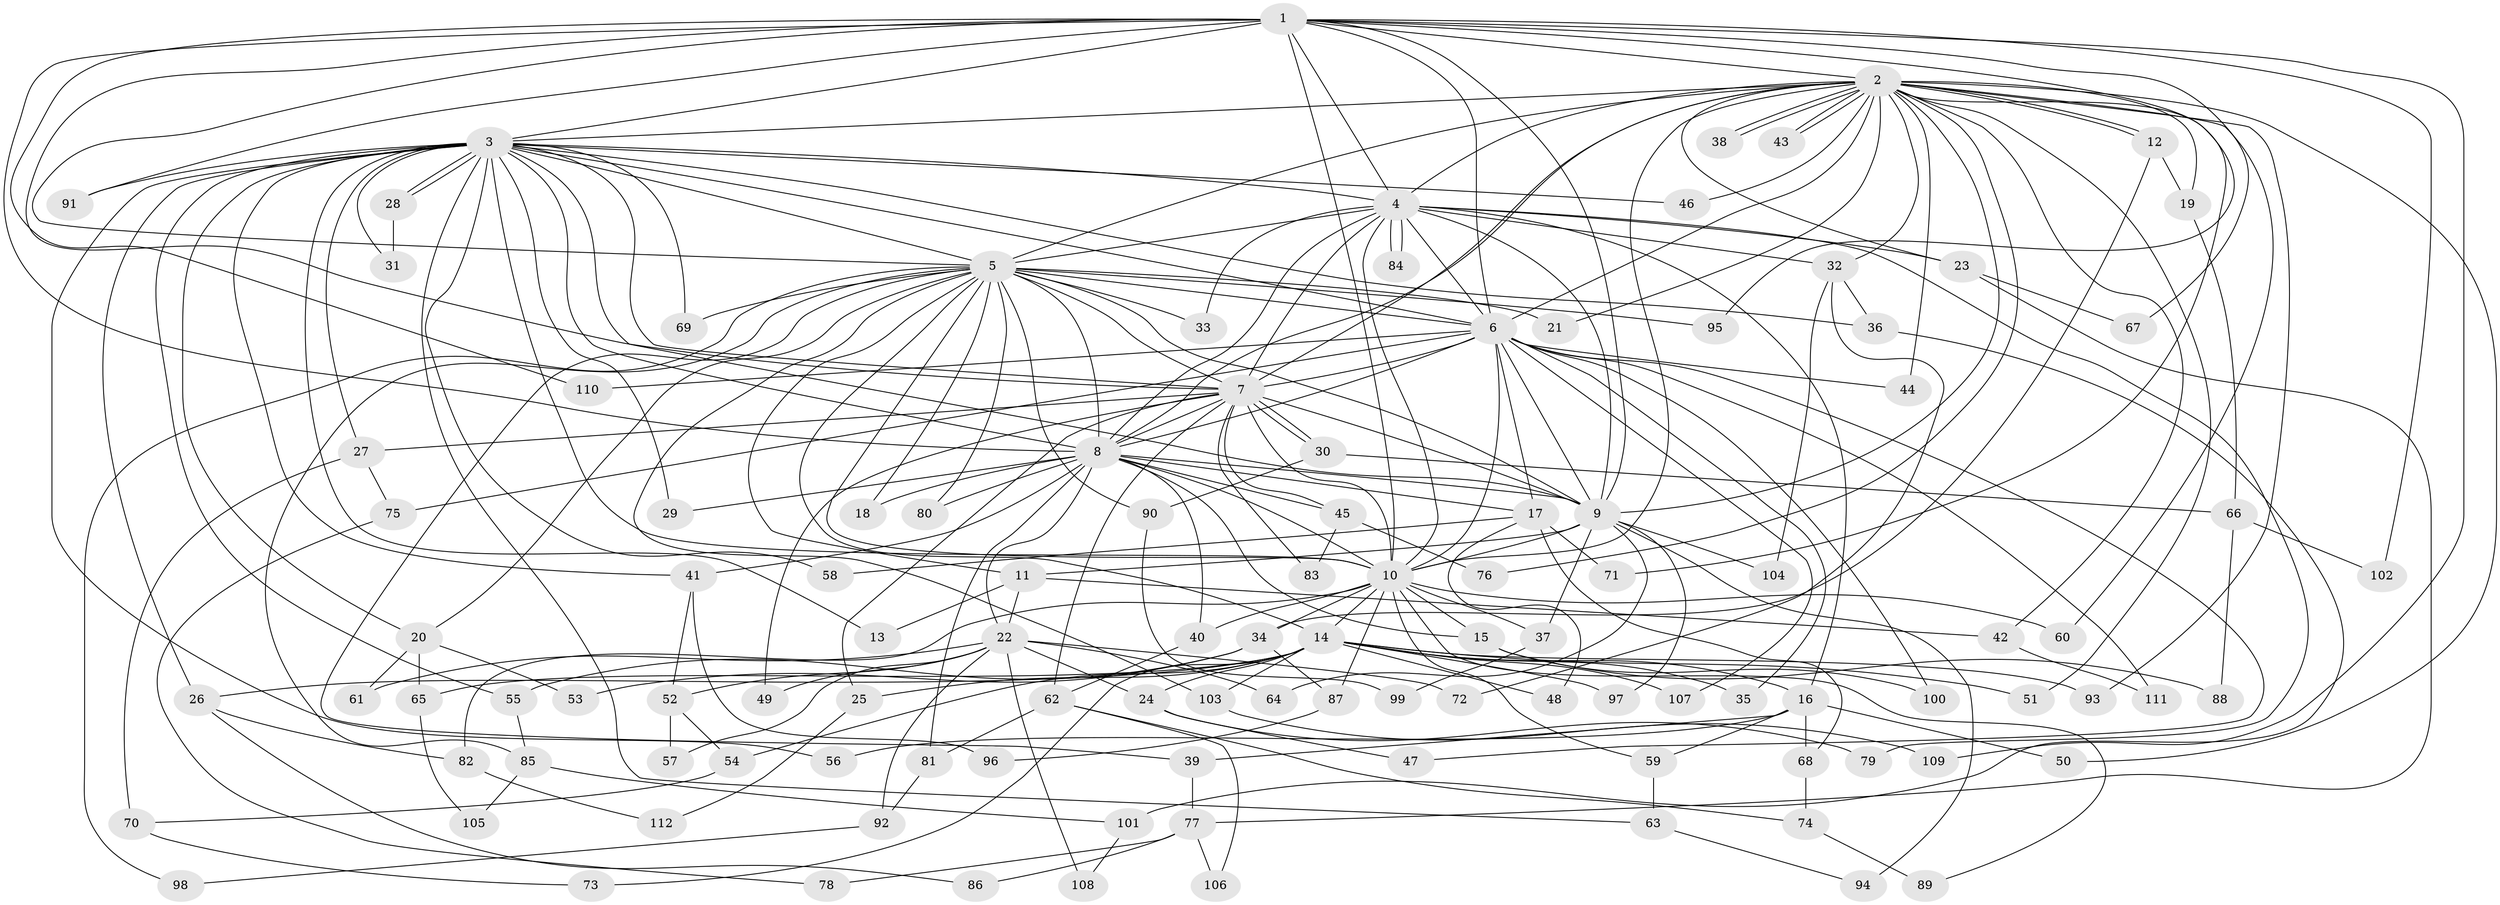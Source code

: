 // coarse degree distribution, {17: 0.012195121951219513, 24: 0.024390243902439025, 28: 0.012195121951219513, 19: 0.012195121951219513, 16: 0.024390243902439025, 12: 0.012195121951219513, 6: 0.036585365853658534, 7: 0.012195121951219513, 2: 0.4878048780487805, 3: 0.17073170731707318, 8: 0.012195121951219513, 5: 0.06097560975609756, 11: 0.012195121951219513, 4: 0.0975609756097561, 1: 0.012195121951219513}
// Generated by graph-tools (version 1.1) at 2025/23/03/03/25 07:23:45]
// undirected, 112 vertices, 249 edges
graph export_dot {
graph [start="1"]
  node [color=gray90,style=filled];
  1;
  2;
  3;
  4;
  5;
  6;
  7;
  8;
  9;
  10;
  11;
  12;
  13;
  14;
  15;
  16;
  17;
  18;
  19;
  20;
  21;
  22;
  23;
  24;
  25;
  26;
  27;
  28;
  29;
  30;
  31;
  32;
  33;
  34;
  35;
  36;
  37;
  38;
  39;
  40;
  41;
  42;
  43;
  44;
  45;
  46;
  47;
  48;
  49;
  50;
  51;
  52;
  53;
  54;
  55;
  56;
  57;
  58;
  59;
  60;
  61;
  62;
  63;
  64;
  65;
  66;
  67;
  68;
  69;
  70;
  71;
  72;
  73;
  74;
  75;
  76;
  77;
  78;
  79;
  80;
  81;
  82;
  83;
  84;
  85;
  86;
  87;
  88;
  89;
  90;
  91;
  92;
  93;
  94;
  95;
  96;
  97;
  98;
  99;
  100;
  101;
  102;
  103;
  104;
  105;
  106;
  107;
  108;
  109;
  110;
  111;
  112;
  1 -- 2;
  1 -- 3;
  1 -- 4;
  1 -- 5;
  1 -- 6;
  1 -- 7;
  1 -- 8;
  1 -- 9;
  1 -- 10;
  1 -- 67;
  1 -- 91;
  1 -- 95;
  1 -- 102;
  1 -- 109;
  1 -- 110;
  2 -- 3;
  2 -- 4;
  2 -- 5;
  2 -- 6;
  2 -- 7;
  2 -- 8;
  2 -- 9;
  2 -- 10;
  2 -- 12;
  2 -- 12;
  2 -- 19;
  2 -- 21;
  2 -- 23;
  2 -- 32;
  2 -- 38;
  2 -- 38;
  2 -- 42;
  2 -- 43;
  2 -- 43;
  2 -- 44;
  2 -- 46;
  2 -- 50;
  2 -- 51;
  2 -- 60;
  2 -- 71;
  2 -- 76;
  2 -- 93;
  3 -- 4;
  3 -- 5;
  3 -- 6;
  3 -- 7;
  3 -- 8;
  3 -- 9;
  3 -- 10;
  3 -- 13;
  3 -- 20;
  3 -- 26;
  3 -- 27;
  3 -- 28;
  3 -- 28;
  3 -- 29;
  3 -- 31;
  3 -- 36;
  3 -- 41;
  3 -- 46;
  3 -- 55;
  3 -- 56;
  3 -- 58;
  3 -- 63;
  3 -- 69;
  3 -- 91;
  4 -- 5;
  4 -- 6;
  4 -- 7;
  4 -- 8;
  4 -- 9;
  4 -- 10;
  4 -- 16;
  4 -- 23;
  4 -- 32;
  4 -- 33;
  4 -- 79;
  4 -- 84;
  4 -- 84;
  5 -- 6;
  5 -- 7;
  5 -- 8;
  5 -- 9;
  5 -- 10;
  5 -- 11;
  5 -- 14;
  5 -- 18;
  5 -- 20;
  5 -- 21;
  5 -- 33;
  5 -- 39;
  5 -- 69;
  5 -- 80;
  5 -- 85;
  5 -- 90;
  5 -- 95;
  5 -- 98;
  5 -- 103;
  6 -- 7;
  6 -- 8;
  6 -- 9;
  6 -- 10;
  6 -- 17;
  6 -- 35;
  6 -- 44;
  6 -- 47;
  6 -- 75;
  6 -- 100;
  6 -- 107;
  6 -- 110;
  6 -- 111;
  7 -- 8;
  7 -- 9;
  7 -- 10;
  7 -- 25;
  7 -- 27;
  7 -- 30;
  7 -- 30;
  7 -- 45;
  7 -- 49;
  7 -- 62;
  7 -- 83;
  8 -- 9;
  8 -- 10;
  8 -- 15;
  8 -- 17;
  8 -- 18;
  8 -- 22;
  8 -- 29;
  8 -- 40;
  8 -- 41;
  8 -- 45;
  8 -- 80;
  8 -- 81;
  9 -- 10;
  9 -- 11;
  9 -- 37;
  9 -- 64;
  9 -- 94;
  9 -- 97;
  9 -- 104;
  10 -- 14;
  10 -- 15;
  10 -- 34;
  10 -- 37;
  10 -- 40;
  10 -- 59;
  10 -- 60;
  10 -- 82;
  10 -- 87;
  10 -- 89;
  11 -- 13;
  11 -- 22;
  11 -- 42;
  12 -- 19;
  12 -- 34;
  14 -- 16;
  14 -- 24;
  14 -- 25;
  14 -- 26;
  14 -- 35;
  14 -- 48;
  14 -- 51;
  14 -- 54;
  14 -- 65;
  14 -- 73;
  14 -- 93;
  14 -- 97;
  14 -- 103;
  14 -- 107;
  15 -- 88;
  15 -- 100;
  16 -- 39;
  16 -- 50;
  16 -- 56;
  16 -- 59;
  16 -- 68;
  17 -- 48;
  17 -- 58;
  17 -- 68;
  17 -- 71;
  19 -- 66;
  20 -- 53;
  20 -- 61;
  20 -- 65;
  22 -- 24;
  22 -- 49;
  22 -- 52;
  22 -- 57;
  22 -- 61;
  22 -- 64;
  22 -- 72;
  22 -- 92;
  22 -- 108;
  23 -- 67;
  23 -- 77;
  24 -- 47;
  24 -- 79;
  25 -- 112;
  26 -- 82;
  26 -- 86;
  27 -- 70;
  27 -- 75;
  28 -- 31;
  30 -- 66;
  30 -- 90;
  32 -- 36;
  32 -- 72;
  32 -- 104;
  34 -- 53;
  34 -- 55;
  34 -- 87;
  36 -- 101;
  37 -- 99;
  39 -- 77;
  40 -- 62;
  41 -- 52;
  41 -- 96;
  42 -- 111;
  45 -- 76;
  45 -- 83;
  52 -- 54;
  52 -- 57;
  54 -- 70;
  55 -- 85;
  59 -- 63;
  62 -- 74;
  62 -- 81;
  62 -- 106;
  63 -- 94;
  65 -- 105;
  66 -- 88;
  66 -- 102;
  68 -- 74;
  70 -- 73;
  74 -- 89;
  75 -- 78;
  77 -- 78;
  77 -- 86;
  77 -- 106;
  81 -- 92;
  82 -- 112;
  85 -- 101;
  85 -- 105;
  87 -- 96;
  90 -- 99;
  92 -- 98;
  101 -- 108;
  103 -- 109;
}
